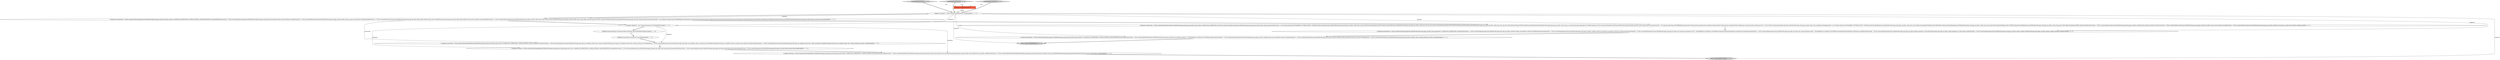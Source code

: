 digraph {
10 [style = filled, label = "createPreferenceContent['1', '0', '0']", fillcolor = lightgray, shape = diamond image = "AAA0AAABBB1BBB"];
11 [style = filled, label = "createPreferenceContent['0', '1', '0']", fillcolor = lightgray, shape = diamond image = "AAA0AAABBB2BBB"];
16 [style = filled, label = "{Composite delimGroup = UIUtils.createControlGroup(composite,SQLEditorMessages.pref_page_sql_editor_group_delimiters,2,GridData.FILL_HORIZONTAL | GridData.VERTICAL_ALIGN_BEGINNING,0)statementDelimiterText = UIUtils.createLabelText(delimGroup,SQLEditorMessages.pref_page_sql_editor_text_statement_delimiter,\"\",SWT.BORDER,new GridData(32,SWT.DEFAULT))ignoreNativeDelimiter = UIUtils.createCheckbox(delimGroup,SQLEditorMessages.pref_page_sql_editor_checkbox_ignore_native_delimiter,null,false,2)blankLineDelimiter = UIUtils.createCheckbox(delimGroup,SQLEditorMessages.pref_page_sql_editor_checkbox_blank_line_delimiter,null,false,2)removeTrailingDelimiter = UIUtils.createCheckbox(delimGroup,SQLEditorMessages.pref_page_sql_editor_checkbox_remove_trailing_delimiter,null,false,2)}@@@62@@@['0', '0', '1']", fillcolor = white, shape = ellipse image = "AAA0AAABBB3BBB"];
0 [style = filled, label = "Composite parent@@@2@@@['1', '1', '1']", fillcolor = tomato, shape = box image = "AAA0AAABBB1BBB"];
7 [style = filled, label = "{Composite commonGroup = UIUtils.createControlGroup(composite,SQLEditorMessages.pref_page_sql_editor_group_common,2,GridData.FILL_HORIZONTAL | GridData.VERTICAL_ALIGN_BEGINNING,0){invalidateBeforeExecuteCheck = UIUtils.createCheckbox(commonGroup,SQLEditorMessages.pref_page_sql_editor_label_invalidate_before_execute,null,false,2)soundOnQueryEnd = UIUtils.createCheckbox(commonGroup,SQLEditorMessages.pref_page_sql_editor_label_sound_on_query_end,null,false,2)updateDefaultAfterExecute = UIUtils.createCheckbox(commonGroup,SQLEditorMessages.pref_page_sql_editor_label_refresh_defaults_after_execute,SQLEditorMessages.pref_page_sql_editor_label_refresh_defaults_after_execute_tip,false,2)clearOutputBeforeExecute = UIUtils.createCheckbox(commonGroup,SQLEditorMessages.pref_page_sql_editor_label_clear_output_before_execute,SQLEditorMessages.pref_page_sql_editor_label_clear_output_before_execute_tip,false,2)UIUtils.createControlLabel(commonGroup,SQLEditorMessages.pref_page_sql_editor_label_sql_timeout)executeTimeoutText = new Spinner(commonGroup,SWT.BORDER)executeTimeoutText.setSelection(0)executeTimeoutText.setDigits(0)executeTimeoutText.setIncrement(1)executeTimeoutText.setMinimum(0)executeTimeoutText.setMaximum(100000)executeTimeoutText.setToolTipText(SQLEditorMessages.pref_page_sql_editor_label_sql_timeout_tip)}}@@@4@@@['1', '1', '1']", fillcolor = white, shape = ellipse image = "AAA0AAABBB1BBB"];
6 [style = filled, label = "return composite@@@51@@@['1', '1', '0']", fillcolor = lightgray, shape = ellipse image = "AAA0AAABBB1BBB"];
4 [style = filled, label = "{Composite assistGroup = UIUtils.createControlGroup(rightPanel,SQLEditorMessages.pref_page_sql_format_group_search,1,GridData.FILL_HORIZONTAL | GridData.VERTICAL_ALIGN_BEGINNING,0)csMatchContains = UIUtils.createCheckbox(assistGroup,SQLEditorMessages.pref_page_sql_completion_label_match_contains,SQLEditorMessages.pref_page_sql_completion_label_match_contains_tip,false,2)csUseGlobalSearch = UIUtils.createCheckbox(assistGroup,SQLEditorMessages.pref_page_sql_completion_label_use_global_search,SQLEditorMessages.pref_page_sql_completion_label_use_global_search_tip,false,2)csShowColumnProcedures = UIUtils.createCheckbox(assistGroup,SQLEditorMessages.pref_page_sql_completion_label_show_column_procedures,SQLEditorMessages.pref_page_sql_completion_label_show_column_procedures_tip,false,2)}@@@34@@@['1', '1', '0']", fillcolor = white, shape = ellipse image = "AAA0AAABBB1BBB"];
8 [style = filled, label = "rightPanel.setLayout(new GridLayout(1,false))@@@33@@@['1', '1', '0']", fillcolor = white, shape = ellipse image = "AAA0AAABBB1BBB"];
9 [style = filled, label = "{Composite afGroup = UIUtils.createControlGroup(rightPanel,SQLEditorMessages.pref_page_sql_format_group_auto_format,1,GridData.FILL_HORIZONTAL | GridData.VERTICAL_ALIGN_BEGINNING,0)afKeywordCase = UIUtils.createCheckbox(afGroup,SQLEditorMessages.pref_page_sql_format_label_convert_keyword_case,SQLEditorMessages.pref_page_sql_format_label_convert_keyword_case_tip,false,1)afExtractFromSource = UIUtils.createCheckbox(afGroup,SQLEditorMessages.pref_page_sql_format_label_extract_sql_from_source_code,SQLEditorMessages.pref_page_sql_format_label_extract_sql_from_source_code_tip,false,1)}@@@46@@@['1', '1', '0']", fillcolor = white, shape = ellipse image = "AAA0AAABBB1BBB"];
13 [style = filled, label = "{Composite scriptsGroup = UIUtils.createControlGroup(composite,SQLEditorMessages.pref_page_sql_editor_group_scripts,2,GridData.FILL_HORIZONTAL,0){UIUtils.createControlLabel(scriptsGroup,SQLEditorMessages.pref_page_sql_editor_label_commit_type)commitTypeCombo = new Combo(scriptsGroup,SWT.BORDER | SWT.DROP_DOWN | SWT.READ_ONLY)commitTypeCombo.add(SQLEditorMessages.pref_page_sql_editor_combo_item_script_end,SQLScriptCommitType.AT_END.ordinal())commitTypeCombo.add(SQLEditorMessages.pref_page_sql_editor_combo_item_each_line_autocommit,SQLScriptCommitType.AUTOCOMMIT.ordinal())commitTypeCombo.add(SQLEditorMessages.pref_page_sql_editor_combo_item_each_spec_line,SQLScriptCommitType.NLINES.ordinal())commitTypeCombo.add(SQLEditorMessages.pref_page_sql_editor_combo_item_no_commit,SQLScriptCommitType.NO_COMMIT.ordinal())}{UIUtils.createControlLabel(scriptsGroup,SQLEditorMessages.pref_page_sql_editor_label_commit_after_line)commitLinesText = new Spinner(scriptsGroup,SWT.BORDER)commitLinesText.setSelection(0)commitLinesText.setDigits(0)commitLinesText.setIncrement(1)commitLinesText.setMinimum(1)commitLinesText.setMaximum(1024 * 1024)}{UIUtils.createControlLabel(scriptsGroup,SQLEditorMessages.pref_page_sql_editor_label_error_handling)errorHandlingCombo = new Combo(scriptsGroup,SWT.BORDER | SWT.DROP_DOWN | SWT.READ_ONLY)errorHandlingCombo.add(SQLEditorMessages.pref_page_sql_editor_combo_item_stop_rollback,SQLScriptErrorHandling.STOP_ROLLBACK.ordinal())errorHandlingCombo.add(SQLEditorMessages.pref_page_sql_editor_combo_item_stop_commit,SQLScriptErrorHandling.STOP_COMMIT.ordinal())errorHandlingCombo.add(SQLEditorMessages.pref_page_sql_editor_combo_item_ignore,SQLScriptErrorHandling.IGNORE.ordinal())}fetchResultSetsCheck = UIUtils.createCheckbox(scriptsGroup,SQLEditorMessages.pref_page_sql_editor_checkbox_fetch_resultsets,null,false,2)resetCursorCheck = UIUtils.createCheckbox(scriptsGroup,SQLEditorMessages.pref_page_sql_editor_checkbox_reset_cursor,null,false,2)maxEditorCheck = UIUtils.createCheckbox(scriptsGroup,SQLEditorMessages.pref_page_sql_editor_checkbox_max_editor_on_script_exec,null,false,2)}@@@21@@@['0', '0', '1']", fillcolor = white, shape = ellipse image = "AAA0AAABBB3BBB"];
1 [style = filled, label = "Composite composite = UIUtils.createPlaceholder(parent,2,5)@@@3@@@['1', '1', '1']", fillcolor = white, shape = ellipse image = "AAA0AAABBB1BBB"];
14 [style = filled, label = "{Composite paramsGroup = UIUtils.createControlGroup(composite,SQLEditorMessages.pref_page_sql_editor_group_parameters,2,GridData.FILL_HORIZONTAL,0)enableSQLParameters = UIUtils.createCheckbox(paramsGroup,SQLEditorMessages.pref_page_sql_editor_checkbox_enable_sql_parameters,null,false,2)enableSQLAnonymousParameters = UIUtils.createCheckbox(paramsGroup,SQLEditorMessages.pref_page_sql_editor_checkbox_enable_sql_anonymous_parameters,null,false,2)anonymousParameterMarkText = UIUtils.createLabelText(paramsGroup,SQLEditorMessages.pref_page_sql_editor_text_anonymous_parameter_mark,\"\",SWT.BORDER,new GridData(32,SWT.DEFAULT))anonymousParameterMarkText.setTextLimit(1)namedParameterPrefixText = UIUtils.createLabelText(paramsGroup,SQLEditorMessages.pref_page_sql_editor_text_named_parameter_prefix,\"\",SWT.BORDER,new GridData(32,SWT.DEFAULT))namedParameterPrefixText.setTextLimit(1)enableParametersInDDL = UIUtils.createCheckbox(paramsGroup,SQLEditorMessages.pref_page_sql_editor_enable_parameters_in_ddl,SQLEditorMessages.pref_page_sql_editor_enable_parameters_in_ddl_tip,false,2)enableVariables = UIUtils.createCheckbox(paramsGroup,SQLEditorMessages.pref_page_sql_editor_enable_variables,SQLEditorMessages.pref_page_sql_editor_enable_variables_tip,false,2)}@@@51@@@['0', '0', '1']", fillcolor = white, shape = ellipse image = "AAA0AAABBB3BBB"];
2 [style = filled, label = "Composite rightPanel = new Composite(composite,SWT.NONE)@@@31@@@['1', '1', '0']", fillcolor = white, shape = ellipse image = "AAA0AAABBB1BBB"];
15 [style = filled, label = "createPreferenceContent['0', '0', '1']", fillcolor = lightgray, shape = diamond image = "AAA0AAABBB3BBB"];
12 [style = filled, label = "return composite@@@69@@@['0', '0', '1']", fillcolor = lightgray, shape = ellipse image = "AAA0AAABBB3BBB"];
5 [style = filled, label = "{Composite acGroup = UIUtils.createControlGroup(rightPanel,SQLEditorMessages.pref_page_sql_format_group_auto_close,1,GridData.FILL_HORIZONTAL | GridData.VERTICAL_ALIGN_BEGINNING,0)acSingleQuotesCheck = UIUtils.createCheckbox(acGroup,SQLEditorMessages.pref_page_sql_format_label_single_quotes,false)acDoubleQuotesCheck = UIUtils.createCheckbox(acGroup,SQLEditorMessages.pref_page_sql_format_label_double_quotes,false)acBracketsCheck = UIUtils.createCheckbox(acGroup,SQLEditorMessages.pref_page_sql_format_label_brackets,false)}@@@40@@@['1', '1', '0']", fillcolor = white, shape = ellipse image = "AAA0AAABBB1BBB"];
3 [style = filled, label = "rightPanel.setLayoutData(new GridData(GridData.VERTICAL_ALIGN_BEGINNING))@@@32@@@['1', '1', '0']", fillcolor = white, shape = ellipse image = "AAA0AAABBB1BBB"];
7->13 [style = bold, label=""];
14->16 [style = bold, label=""];
2->5 [style = solid, label="rightPanel"];
5->9 [style = bold, label=""];
1->7 [style = solid, label="composite"];
0->1 [style = solid, label="parent"];
11->1 [style = bold, label=""];
2->3 [style = bold, label=""];
7->4 [style = solid, label="assistGroup"];
15->0 [style = dotted, label="true"];
1->13 [style = solid, label="composite"];
1->7 [style = bold, label=""];
9->6 [style = bold, label=""];
1->14 [style = solid, label="composite"];
2->9 [style = solid, label="rightPanel"];
1->12 [style = solid, label="composite"];
7->2 [style = bold, label=""];
1->2 [style = solid, label="composite"];
3->8 [style = bold, label=""];
11->0 [style = dotted, label="true"];
10->0 [style = dotted, label="true"];
8->4 [style = bold, label=""];
10->1 [style = bold, label=""];
1->16 [style = solid, label="composite"];
4->5 [style = bold, label=""];
13->14 [style = bold, label=""];
16->12 [style = bold, label=""];
1->6 [style = solid, label="composite"];
15->1 [style = bold, label=""];
2->4 [style = solid, label="rightPanel"];
}
